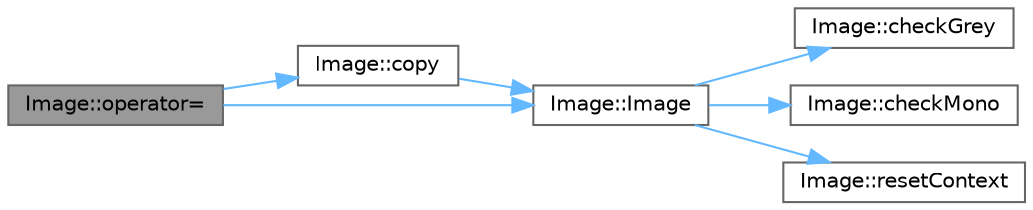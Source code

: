 digraph "Image::operator="
{
 // INTERACTIVE_SVG=YES
 // LATEX_PDF_SIZE
  bgcolor="transparent";
  edge [fontname=Helvetica,fontsize=10,labelfontname=Helvetica,labelfontsize=10];
  node [fontname=Helvetica,fontsize=10,shape=box,height=0.2,width=0.4];
  rankdir="LR";
  Node1 [id="Node000001",label="Image::operator=",height=0.2,width=0.4,color="gray40", fillcolor="grey60", style="filled", fontcolor="black",tooltip=" "];
  Node1 -> Node2 [id="edge1_Node000001_Node000002",color="steelblue1",style="solid",tooltip=" "];
  Node2 [id="Node000002",label="Image::copy",height=0.2,width=0.4,color="grey40", fillcolor="white", style="filled",URL="$class_image.html#a50ea2b759e2d35562fbc6fd345caebac",tooltip="Copies the content of another image into this one."];
  Node2 -> Node3 [id="edge2_Node000002_Node000003",color="steelblue1",style="solid",tooltip=" "];
  Node3 [id="Node000003",label="Image::Image",height=0.2,width=0.4,color="grey40", fillcolor="white", style="filled",URL="$class_image.html#a22a92797b060639e360ddac5f64fa1ab",tooltip="Constructs an image with a given matrix, file and command index."];
  Node3 -> Node4 [id="edge3_Node000003_Node000004",color="steelblue1",style="solid",tooltip=" "];
  Node4 [id="Node000004",label="Image::checkGrey",height=0.2,width=0.4,color="grey40", fillcolor="white", style="filled",URL="$class_image.html#a0c4cfe48da2596fc9803fe382a4ccd91",tooltip="Checks if the image can be considered grayscale."];
  Node3 -> Node5 [id="edge4_Node000003_Node000005",color="steelblue1",style="solid",tooltip=" "];
  Node5 [id="Node000005",label="Image::checkMono",height=0.2,width=0.4,color="grey40", fillcolor="white", style="filled",URL="$class_image.html#a6cdb1c7a172f98495a20773876691a6c",tooltip="Checks if the image can be considered monochrome."];
  Node3 -> Node6 [id="edge5_Node000003_Node000006",color="steelblue1",style="solid",tooltip=" "];
  Node6 [id="Node000006",label="Image::resetContext",height=0.2,width=0.4,color="grey40", fillcolor="white", style="filled",URL="$class_image.html#a55e77e45340676211022665d8b22446b",tooltip="Resets the image's manipulation context."];
  Node1 -> Node3 [id="edge6_Node000001_Node000003",color="steelblue1",style="solid",tooltip=" "];
}
